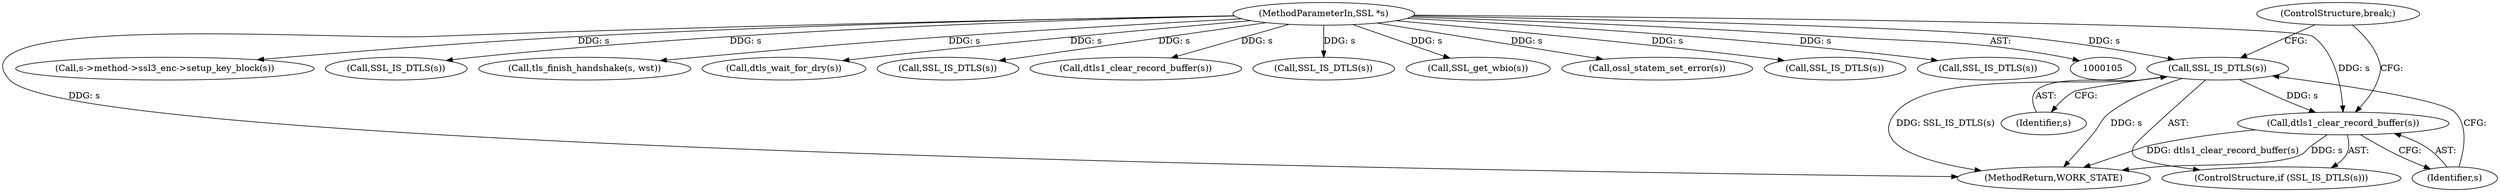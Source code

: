 digraph "0_openssl_f5c7f5dfbaf0d2f7d946d0fe86f08e6bcb36ed0d_3@pointer" {
"1000128" [label="(Call,SSL_IS_DTLS(s))"];
"1000106" [label="(MethodParameterIn,SSL *s)"];
"1000130" [label="(Call,dtls1_clear_record_buffer(s))"];
"1000127" [label="(ControlStructure,if (SSL_IS_DTLS(s)))"];
"1000229" [label="(MethodReturn,WORK_STATE)"];
"1000129" [label="(Identifier,s)"];
"1000202" [label="(Call,s->method->ssl3_enc->setup_key_block(s))"];
"1000177" [label="(Call,SSL_IS_DTLS(s))"];
"1000222" [label="(Call,tls_finish_handshake(s, wst))"];
"1000171" [label="(Call,dtls_wait_for_dry(s))"];
"1000130" [label="(Call,dtls1_clear_record_buffer(s))"];
"1000128" [label="(Call,SSL_IS_DTLS(s))"];
"1000140" [label="(Call,SSL_IS_DTLS(s))"];
"1000143" [label="(Call,dtls1_clear_record_buffer(s))"];
"1000153" [label="(Call,SSL_IS_DTLS(s))"];
"1000168" [label="(Call,SSL_get_wbio(s))"];
"1000132" [label="(ControlStructure,break;)"];
"1000205" [label="(Call,ossl_statem_set_error(s))"];
"1000106" [label="(MethodParameterIn,SSL *s)"];
"1000210" [label="(Call,SSL_IS_DTLS(s))"];
"1000165" [label="(Call,SSL_IS_DTLS(s))"];
"1000131" [label="(Identifier,s)"];
"1000128" -> "1000127"  [label="AST: "];
"1000128" -> "1000129"  [label="CFG: "];
"1000129" -> "1000128"  [label="AST: "];
"1000131" -> "1000128"  [label="CFG: "];
"1000132" -> "1000128"  [label="CFG: "];
"1000128" -> "1000229"  [label="DDG: s"];
"1000128" -> "1000229"  [label="DDG: SSL_IS_DTLS(s)"];
"1000106" -> "1000128"  [label="DDG: s"];
"1000128" -> "1000130"  [label="DDG: s"];
"1000106" -> "1000105"  [label="AST: "];
"1000106" -> "1000229"  [label="DDG: s"];
"1000106" -> "1000130"  [label="DDG: s"];
"1000106" -> "1000140"  [label="DDG: s"];
"1000106" -> "1000143"  [label="DDG: s"];
"1000106" -> "1000153"  [label="DDG: s"];
"1000106" -> "1000165"  [label="DDG: s"];
"1000106" -> "1000168"  [label="DDG: s"];
"1000106" -> "1000171"  [label="DDG: s"];
"1000106" -> "1000177"  [label="DDG: s"];
"1000106" -> "1000202"  [label="DDG: s"];
"1000106" -> "1000205"  [label="DDG: s"];
"1000106" -> "1000210"  [label="DDG: s"];
"1000106" -> "1000222"  [label="DDG: s"];
"1000130" -> "1000127"  [label="AST: "];
"1000130" -> "1000131"  [label="CFG: "];
"1000131" -> "1000130"  [label="AST: "];
"1000132" -> "1000130"  [label="CFG: "];
"1000130" -> "1000229"  [label="DDG: dtls1_clear_record_buffer(s)"];
"1000130" -> "1000229"  [label="DDG: s"];
}
